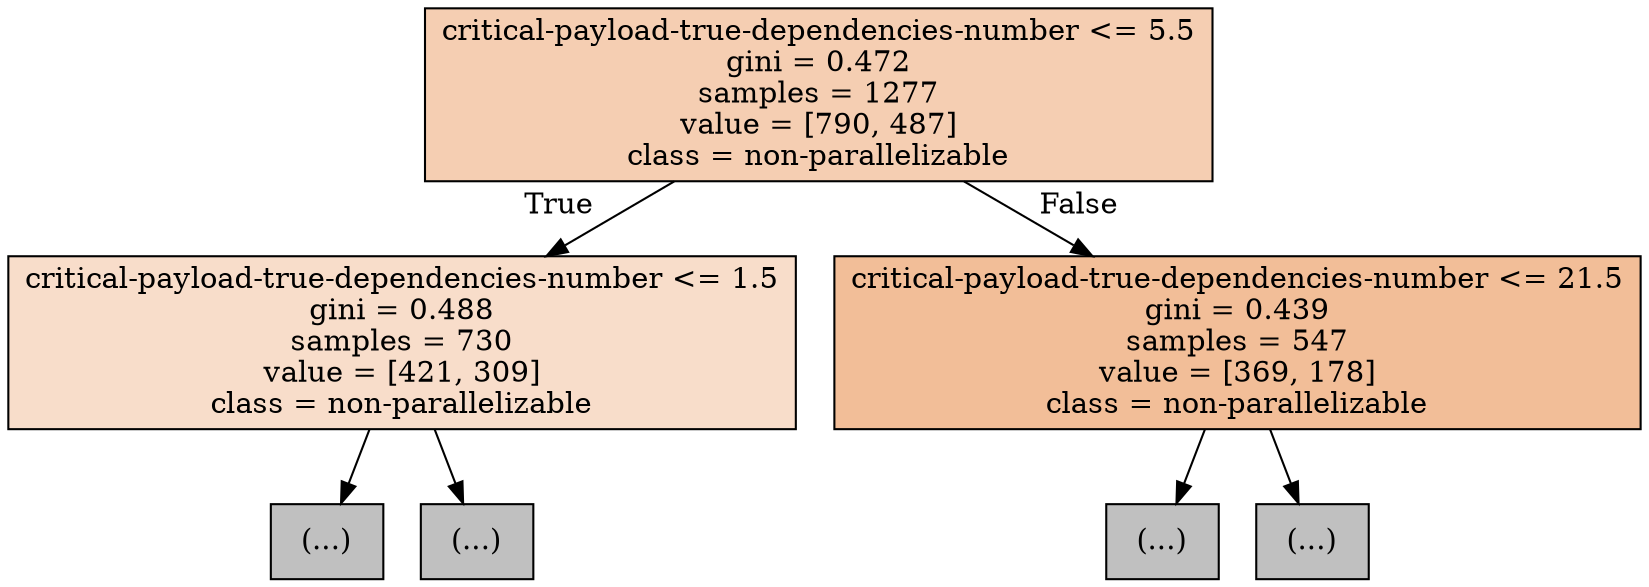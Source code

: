 digraph Tree {
node [shape=box, style="filled", color="black"] ;
0 [label="critical-payload-true-dependencies-number <= 5.5\ngini = 0.472\nsamples = 1277\nvalue = [790, 487]\nclass = non-parallelizable", fillcolor="#e5813962"] ;
1 [label="critical-payload-true-dependencies-number <= 1.5\ngini = 0.488\nsamples = 730\nvalue = [421, 309]\nclass = non-parallelizable", fillcolor="#e5813944"] ;
0 -> 1 [labeldistance=2.5, labelangle=45, headlabel="True"] ;
2 [label="(...)", fillcolor="#C0C0C0"] ;
1 -> 2 ;
5 [label="(...)", fillcolor="#C0C0C0"] ;
1 -> 5 ;
12 [label="critical-payload-true-dependencies-number <= 21.5\ngini = 0.439\nsamples = 547\nvalue = [369, 178]\nclass = non-parallelizable", fillcolor="#e5813984"] ;
0 -> 12 [labeldistance=2.5, labelangle=-45, headlabel="False"] ;
13 [label="(...)", fillcolor="#C0C0C0"] ;
12 -> 13 ;
44 [label="(...)", fillcolor="#C0C0C0"] ;
12 -> 44 ;
}